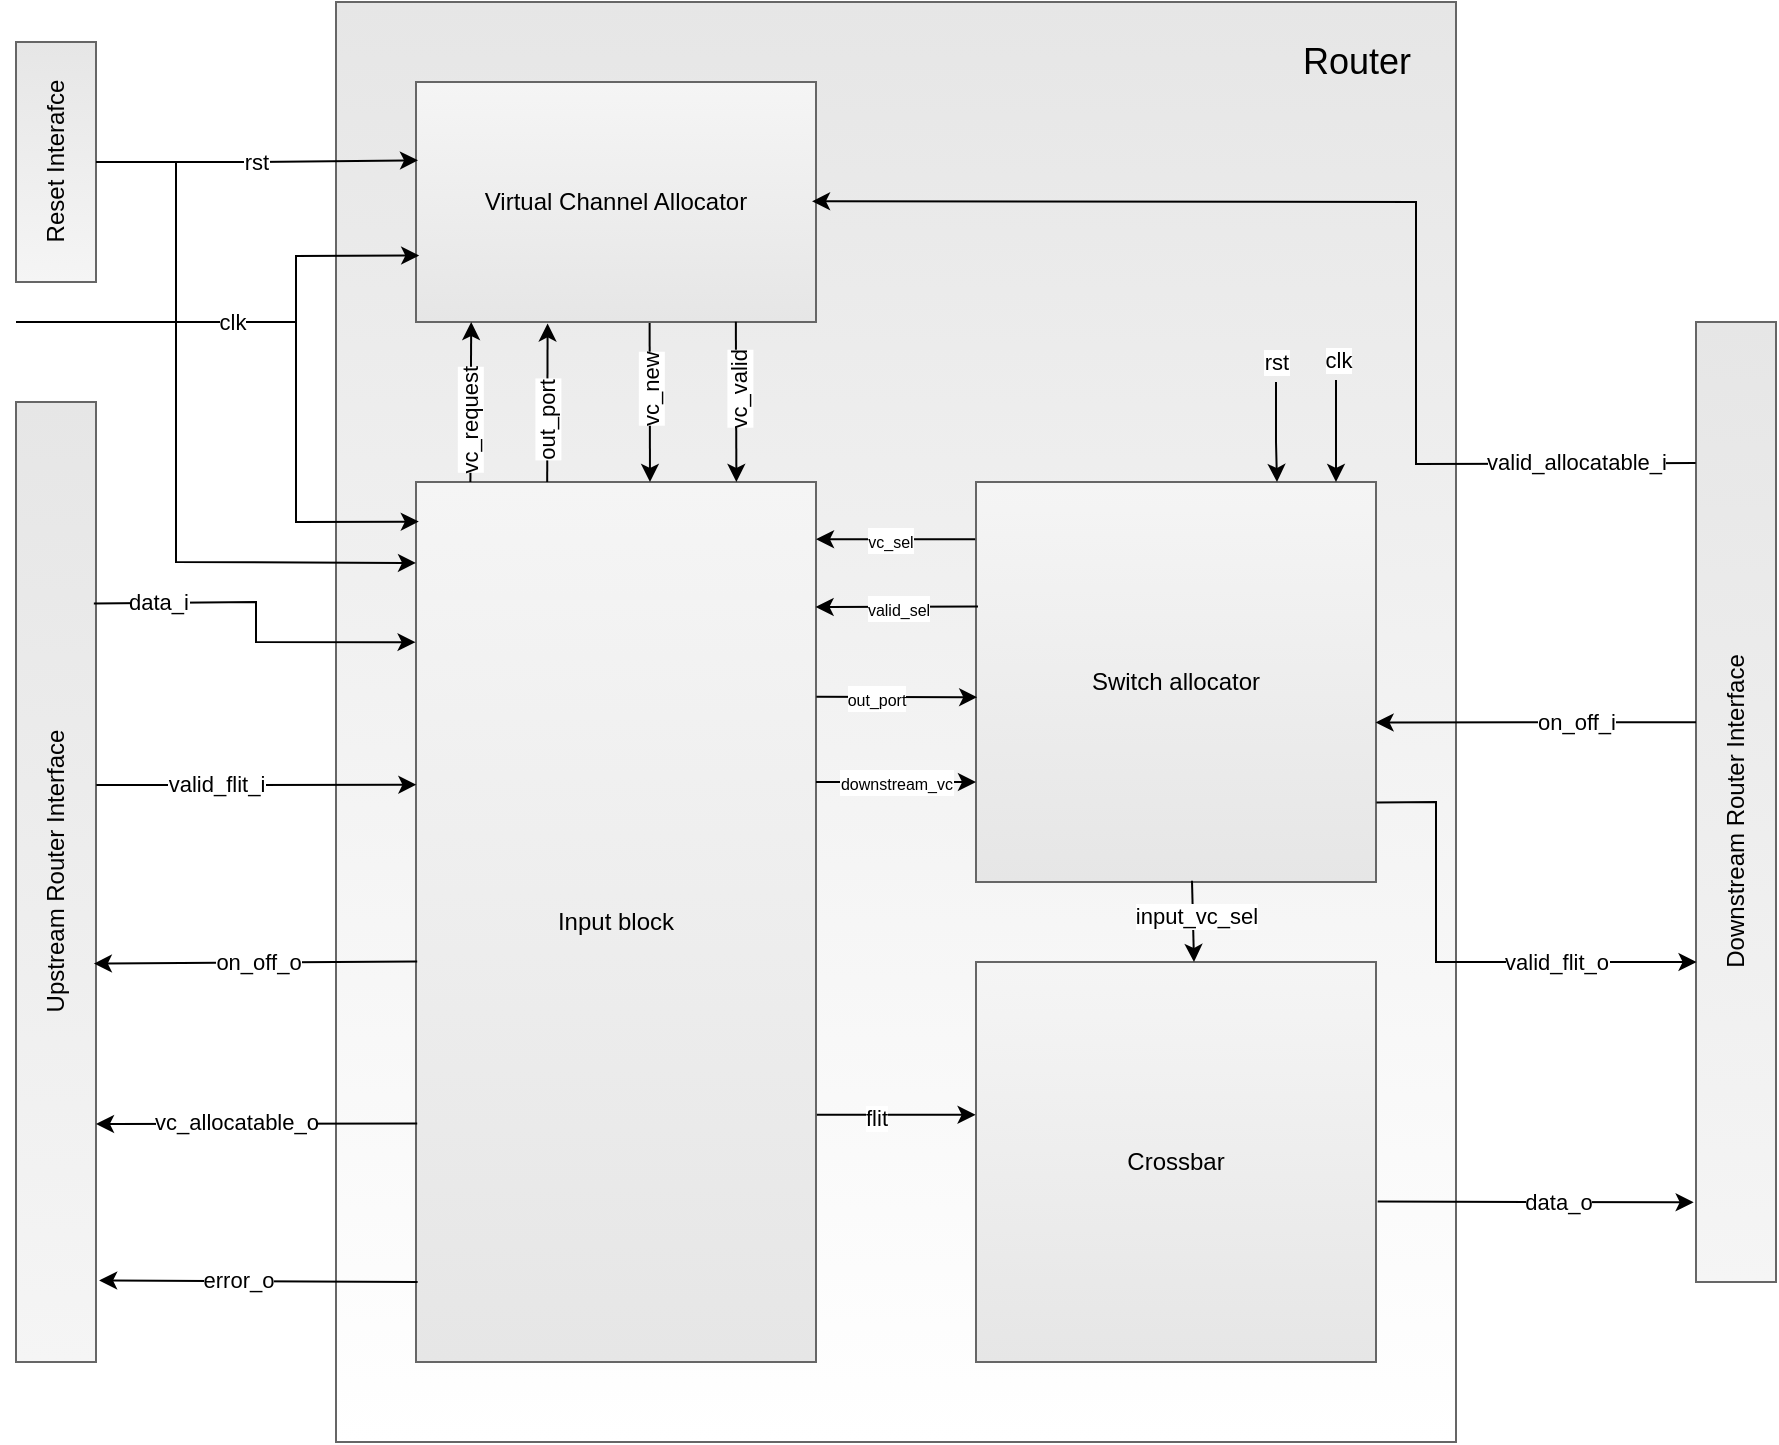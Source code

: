 <mxfile version="26.0.7">
  <diagram name="Page-1" id="lND7TX-oExwVLK9uiAMS">
    <mxGraphModel dx="2202" dy="1457" grid="1" gridSize="10" guides="1" tooltips="1" connect="1" arrows="1" fold="1" page="1" pageScale="1" pageWidth="850" pageHeight="1100" math="0" shadow="0">
      <root>
        <mxCell id="0" />
        <mxCell id="1" parent="0" />
        <mxCell id="jyfHK3mwszHoiOZQ5tla-5" value="" style="rounded=0;whiteSpace=wrap;html=1;fillColor=#FFFFFF;gradientColor=#E6E6E6;strokeColor=#666666;gradientDirection=north;" vertex="1" parent="1">
          <mxGeometry x="120" y="160" width="560" height="720" as="geometry" />
        </mxCell>
        <mxCell id="jyfHK3mwszHoiOZQ5tla-1" value="Input block" style="rounded=0;whiteSpace=wrap;html=1;fillColor=#f5f5f5;gradientColor=#E6E6E6;strokeColor=#666666;gradientDirection=south;" vertex="1" parent="1">
          <mxGeometry x="160" y="400" width="200" height="440" as="geometry" />
        </mxCell>
        <mxCell id="jyfHK3mwszHoiOZQ5tla-2" value="Virtual Channel Allocator" style="rounded=0;whiteSpace=wrap;html=1;fillColor=#f5f5f5;gradientColor=#E6E6E6;strokeColor=#666666;" vertex="1" parent="1">
          <mxGeometry x="160" y="200" width="200" height="120" as="geometry" />
        </mxCell>
        <mxCell id="jyfHK3mwszHoiOZQ5tla-3" value="Switch allocator" style="rounded=0;whiteSpace=wrap;html=1;fillColor=#f5f5f5;gradientColor=#E6E6E6;strokeColor=#666666;" vertex="1" parent="1">
          <mxGeometry x="440" y="400" width="200" height="200" as="geometry" />
        </mxCell>
        <mxCell id="jyfHK3mwszHoiOZQ5tla-4" value="Crossbar" style="rounded=0;whiteSpace=wrap;html=1;fillColor=#f5f5f5;gradientColor=#E6E6E6;strokeColor=#666666;" vertex="1" parent="1">
          <mxGeometry x="440" y="640" width="200" height="200" as="geometry" />
        </mxCell>
        <mxCell id="jyfHK3mwszHoiOZQ5tla-7" value="" style="rounded=0;whiteSpace=wrap;html=1;fillColor=#f5f5f5;gradientColor=#E6E6E6;strokeColor=#666666;gradientDirection=north;" vertex="1" parent="1">
          <mxGeometry x="-40" y="360" width="40" height="480" as="geometry" />
        </mxCell>
        <mxCell id="jyfHK3mwszHoiOZQ5tla-8" value="" style="rounded=0;whiteSpace=wrap;html=1;fillColor=#f5f5f5;gradientColor=#E6E6E6;strokeColor=#666666;gradientDirection=north;" vertex="1" parent="1">
          <mxGeometry x="800" y="320" width="40" height="480" as="geometry" />
        </mxCell>
        <mxCell id="jyfHK3mwszHoiOZQ5tla-9" value="" style="rounded=0;whiteSpace=wrap;html=1;fillColor=#f5f5f5;gradientColor=#E6E6E6;strokeColor=#666666;gradientDirection=north;" vertex="1" parent="1">
          <mxGeometry x="-40" y="180" width="40" height="120" as="geometry" />
        </mxCell>
        <mxCell id="jyfHK3mwszHoiOZQ5tla-10" value="rst" style="endArrow=classic;html=1;rounded=0;entryX=0.005;entryY=0.326;entryDx=0;entryDy=0;entryPerimeter=0;exitX=1;exitY=0.5;exitDx=0;exitDy=0;" edge="1" parent="1" source="jyfHK3mwszHoiOZQ5tla-9" target="jyfHK3mwszHoiOZQ5tla-2">
          <mxGeometry width="50" height="50" relative="1" as="geometry">
            <mxPoint x="240" y="300" as="sourcePoint" />
            <mxPoint x="290" y="250" as="targetPoint" />
            <Array as="points">
              <mxPoint x="80" y="240" />
            </Array>
            <mxPoint as="offset" />
          </mxGeometry>
        </mxCell>
        <mxCell id="jyfHK3mwszHoiOZQ5tla-12" value="" style="endArrow=classic;html=1;rounded=0;entryX=0.008;entryY=0.723;entryDx=0;entryDy=0;entryPerimeter=0;" edge="1" parent="1" target="jyfHK3mwszHoiOZQ5tla-2">
          <mxGeometry width="50" height="50" relative="1" as="geometry">
            <mxPoint x="-40" y="320" as="sourcePoint" />
            <mxPoint x="119" y="320" as="targetPoint" />
            <Array as="points">
              <mxPoint x="100" y="320" />
              <mxPoint x="100" y="287" />
            </Array>
          </mxGeometry>
        </mxCell>
        <mxCell id="jyfHK3mwszHoiOZQ5tla-13" value="clk" style="edgeLabel;html=1;align=center;verticalAlign=middle;resizable=0;points=[];" vertex="1" connectable="0" parent="jyfHK3mwszHoiOZQ5tla-12">
          <mxGeometry x="-0.79" relative="1" as="geometry">
            <mxPoint x="83" as="offset" />
          </mxGeometry>
        </mxCell>
        <mxCell id="jyfHK3mwszHoiOZQ5tla-14" value="" style="endArrow=classic;html=1;rounded=0;exitX=0.003;exitY=0.729;exitDx=0;exitDy=0;exitPerimeter=0;entryX=1.022;entryY=0.752;entryDx=0;entryDy=0;entryPerimeter=0;" edge="1" parent="1" source="jyfHK3mwszHoiOZQ5tla-1">
          <mxGeometry width="50" height="50" relative="1" as="geometry">
            <mxPoint x="159.52" y="720.32" as="sourcePoint" />
            <mxPoint x="-1.182e-13" y="720.96" as="targetPoint" />
          </mxGeometry>
        </mxCell>
        <mxCell id="jyfHK3mwszHoiOZQ5tla-21" value="vc_allocatable_o" style="edgeLabel;html=1;align=center;verticalAlign=middle;resizable=0;points=[];" vertex="1" connectable="0" parent="jyfHK3mwszHoiOZQ5tla-14">
          <mxGeometry x="-0.528" y="-1" relative="1" as="geometry">
            <mxPoint x="-53" as="offset" />
          </mxGeometry>
        </mxCell>
        <mxCell id="jyfHK3mwszHoiOZQ5tla-15" value="" style="endArrow=classic;html=1;rounded=0;exitX=0.003;exitY=0.545;exitDx=0;exitDy=0;exitPerimeter=0;entryX=0.973;entryY=0.585;entryDx=0;entryDy=0;entryPerimeter=0;" edge="1" parent="1" source="jyfHK3mwszHoiOZQ5tla-1" target="jyfHK3mwszHoiOZQ5tla-7">
          <mxGeometry width="50" height="50" relative="1" as="geometry">
            <mxPoint x="119.32" y="679.84" as="sourcePoint" />
            <mxPoint x="10.0" y="680.64" as="targetPoint" />
          </mxGeometry>
        </mxCell>
        <mxCell id="jyfHK3mwszHoiOZQ5tla-20" value="on_off_o" style="edgeLabel;html=1;align=center;verticalAlign=middle;resizable=0;points=[];" vertex="1" connectable="0" parent="jyfHK3mwszHoiOZQ5tla-15">
          <mxGeometry x="-0.212" relative="1" as="geometry">
            <mxPoint x="-16" as="offset" />
          </mxGeometry>
        </mxCell>
        <mxCell id="jyfHK3mwszHoiOZQ5tla-16" value="" style="endArrow=classic;html=1;rounded=0;entryX=0.001;entryY=0.344;entryDx=0;entryDy=0;entryPerimeter=0;exitX=1.004;exitY=0.399;exitDx=0;exitDy=0;exitPerimeter=0;" edge="1" parent="1" source="jyfHK3mwszHoiOZQ5tla-7" target="jyfHK3mwszHoiOZQ5tla-1">
          <mxGeometry width="50" height="50" relative="1" as="geometry">
            <mxPoint x="270" y="460" as="sourcePoint" />
            <mxPoint x="320" y="410" as="targetPoint" />
          </mxGeometry>
        </mxCell>
        <mxCell id="jyfHK3mwszHoiOZQ5tla-19" value="valid_flit_i" style="edgeLabel;html=1;align=center;verticalAlign=middle;resizable=0;points=[];" vertex="1" connectable="0" parent="jyfHK3mwszHoiOZQ5tla-16">
          <mxGeometry x="-0.357" y="1" relative="1" as="geometry">
            <mxPoint x="8" as="offset" />
          </mxGeometry>
        </mxCell>
        <mxCell id="jyfHK3mwszHoiOZQ5tla-17" value="" style="endArrow=classic;html=1;rounded=0;entryX=-0.001;entryY=0.182;entryDx=0;entryDy=0;entryPerimeter=0;exitX=0.973;exitY=0.21;exitDx=0;exitDy=0;exitPerimeter=0;" edge="1" parent="1" source="jyfHK3mwszHoiOZQ5tla-7" target="jyfHK3mwszHoiOZQ5tla-1">
          <mxGeometry width="50" height="50" relative="1" as="geometry">
            <mxPoint x="1" y="440" as="sourcePoint" />
            <mxPoint x="320" y="410" as="targetPoint" />
            <Array as="points">
              <mxPoint x="80" y="460" />
              <mxPoint x="80" y="480" />
            </Array>
          </mxGeometry>
        </mxCell>
        <mxCell id="jyfHK3mwszHoiOZQ5tla-18" value="data_i" style="edgeLabel;html=1;align=center;verticalAlign=middle;resizable=0;points=[];" vertex="1" connectable="0" parent="jyfHK3mwszHoiOZQ5tla-17">
          <mxGeometry x="-0.259" relative="1" as="geometry">
            <mxPoint x="-35" as="offset" />
          </mxGeometry>
        </mxCell>
        <mxCell id="jyfHK3mwszHoiOZQ5tla-22" value="" style="endArrow=classic;html=1;rounded=0;entryX=-0.029;entryY=0.917;entryDx=0;entryDy=0;entryPerimeter=0;exitX=1.004;exitY=0.599;exitDx=0;exitDy=0;exitPerimeter=0;" edge="1" parent="1" source="jyfHK3mwszHoiOZQ5tla-4" target="jyfHK3mwszHoiOZQ5tla-8">
          <mxGeometry width="50" height="50" relative="1" as="geometry">
            <mxPoint x="770" y="740" as="sourcePoint" />
            <mxPoint x="820" y="690" as="targetPoint" />
          </mxGeometry>
        </mxCell>
        <mxCell id="jyfHK3mwszHoiOZQ5tla-23" value="data_o" style="edgeLabel;html=1;align=center;verticalAlign=middle;resizable=0;points=[];" vertex="1" connectable="0" parent="jyfHK3mwszHoiOZQ5tla-22">
          <mxGeometry x="-0.436" relative="1" as="geometry">
            <mxPoint x="45" as="offset" />
          </mxGeometry>
        </mxCell>
        <mxCell id="jyfHK3mwszHoiOZQ5tla-24" value="" style="endArrow=classic;html=1;rounded=0;entryX=-0.018;entryY=0.667;entryDx=0;entryDy=0;entryPerimeter=0;exitX=1.001;exitY=0.801;exitDx=0;exitDy=0;exitPerimeter=0;" edge="1" parent="1" source="jyfHK3mwszHoiOZQ5tla-3">
          <mxGeometry width="50" height="50" relative="1" as="geometry">
            <mxPoint x="640" y="660.84" as="sourcePoint" />
            <mxPoint x="800.28" y="640" as="targetPoint" />
            <Array as="points">
              <mxPoint x="670" y="560" />
              <mxPoint x="670" y="640" />
            </Array>
          </mxGeometry>
        </mxCell>
        <mxCell id="jyfHK3mwszHoiOZQ5tla-25" value="valid_flit_o" style="edgeLabel;html=1;align=center;verticalAlign=middle;resizable=0;points=[];" vertex="1" connectable="0" parent="jyfHK3mwszHoiOZQ5tla-24">
          <mxGeometry x="-0.629" relative="1" as="geometry">
            <mxPoint x="60" y="65" as="offset" />
          </mxGeometry>
        </mxCell>
        <mxCell id="jyfHK3mwszHoiOZQ5tla-26" value="" style="endArrow=classic;html=1;rounded=0;entryX=0.999;entryY=0.601;entryDx=0;entryDy=0;entryPerimeter=0;exitX=0;exitY=0.417;exitDx=0;exitDy=0;exitPerimeter=0;" edge="1" parent="1" source="jyfHK3mwszHoiOZQ5tla-8" target="jyfHK3mwszHoiOZQ5tla-3">
          <mxGeometry width="50" height="50" relative="1" as="geometry">
            <mxPoint x="770" y="610" as="sourcePoint" />
            <mxPoint x="820" y="560" as="targetPoint" />
          </mxGeometry>
        </mxCell>
        <mxCell id="jyfHK3mwszHoiOZQ5tla-27" value="on_off_i" style="edgeLabel;html=1;align=center;verticalAlign=middle;resizable=0;points=[];" vertex="1" connectable="0" parent="jyfHK3mwszHoiOZQ5tla-26">
          <mxGeometry x="0.203" relative="1" as="geometry">
            <mxPoint x="36" as="offset" />
          </mxGeometry>
        </mxCell>
        <mxCell id="jyfHK3mwszHoiOZQ5tla-28" value="" style="endArrow=classic;html=1;rounded=0;entryX=0.99;entryY=0.497;entryDx=0;entryDy=0;entryPerimeter=0;exitX=-0.004;exitY=0.147;exitDx=0;exitDy=0;exitPerimeter=0;" edge="1" parent="1" source="jyfHK3mwszHoiOZQ5tla-8" target="jyfHK3mwszHoiOZQ5tla-2">
          <mxGeometry width="50" height="50" relative="1" as="geometry">
            <mxPoint x="510" y="440" as="sourcePoint" />
            <mxPoint x="560" y="390" as="targetPoint" />
            <Array as="points">
              <mxPoint x="660" y="391" />
              <mxPoint x="660" y="260" />
            </Array>
          </mxGeometry>
        </mxCell>
        <mxCell id="jyfHK3mwszHoiOZQ5tla-29" value="valid_allocatable_i" style="edgeLabel;html=1;align=center;verticalAlign=middle;resizable=0;points=[];" vertex="1" connectable="0" parent="jyfHK3mwszHoiOZQ5tla-28">
          <mxGeometry x="0.124" y="-1" relative="1" as="geometry">
            <mxPoint x="131" y="131" as="offset" />
          </mxGeometry>
        </mxCell>
        <mxCell id="jyfHK3mwszHoiOZQ5tla-30" value="" style="endArrow=classic;html=1;rounded=0;entryX=1.039;entryY=0.915;entryDx=0;entryDy=0;entryPerimeter=0;exitX=0.004;exitY=0.909;exitDx=0;exitDy=0;exitPerimeter=0;" edge="1" parent="1" source="jyfHK3mwszHoiOZQ5tla-1" target="jyfHK3mwszHoiOZQ5tla-7">
          <mxGeometry width="50" height="50" relative="1" as="geometry">
            <mxPoint x="70" y="810" as="sourcePoint" />
            <mxPoint x="120" y="760" as="targetPoint" />
          </mxGeometry>
        </mxCell>
        <mxCell id="jyfHK3mwszHoiOZQ5tla-31" value="error_o" style="edgeLabel;html=1;align=center;verticalAlign=middle;resizable=0;points=[];" vertex="1" connectable="0" parent="jyfHK3mwszHoiOZQ5tla-30">
          <mxGeometry x="0.131" y="-1" relative="1" as="geometry">
            <mxPoint as="offset" />
          </mxGeometry>
        </mxCell>
        <mxCell id="jyfHK3mwszHoiOZQ5tla-33" value="" style="endArrow=classic;html=1;rounded=0;entryX=0.155;entryY=0.001;entryDx=0;entryDy=0;entryPerimeter=0;" edge="1" parent="1">
          <mxGeometry width="50" height="50" relative="1" as="geometry">
            <mxPoint x="590" y="350" as="sourcePoint" />
            <mxPoint x="590.5" y="400" as="targetPoint" />
            <Array as="points">
              <mxPoint x="590" y="380" />
            </Array>
          </mxGeometry>
        </mxCell>
        <mxCell id="jyfHK3mwszHoiOZQ5tla-36" value="rst" style="edgeLabel;html=1;align=center;verticalAlign=middle;resizable=0;points=[];" vertex="1" connectable="0" parent="jyfHK3mwszHoiOZQ5tla-33">
          <mxGeometry x="-0.13" y="1" relative="1" as="geometry">
            <mxPoint x="-1" y="-32" as="offset" />
          </mxGeometry>
        </mxCell>
        <mxCell id="jyfHK3mwszHoiOZQ5tla-39" value="" style="endArrow=classic;html=1;rounded=0;entryX=0.349;entryY=0.002;entryDx=0;entryDy=0;entryPerimeter=0;" edge="1" parent="1">
          <mxGeometry width="50" height="50" relative="1" as="geometry">
            <mxPoint x="620" y="349" as="sourcePoint" />
            <mxPoint x="620" y="400" as="targetPoint" />
          </mxGeometry>
        </mxCell>
        <mxCell id="jyfHK3mwszHoiOZQ5tla-40" value="clk" style="edgeLabel;html=1;align=center;verticalAlign=middle;resizable=0;points=[];" vertex="1" connectable="0" parent="jyfHK3mwszHoiOZQ5tla-39">
          <mxGeometry x="-0.168" y="1" relative="1" as="geometry">
            <mxPoint y="-31" as="offset" />
          </mxGeometry>
        </mxCell>
        <mxCell id="jyfHK3mwszHoiOZQ5tla-45" value="" style="endArrow=classic;html=1;rounded=0;entryX=0.329;entryY=1.006;entryDx=0;entryDy=0;entryPerimeter=0;exitX=0.328;exitY=0;exitDx=0;exitDy=0;exitPerimeter=0;" edge="1" parent="1" source="jyfHK3mwszHoiOZQ5tla-1" target="jyfHK3mwszHoiOZQ5tla-2">
          <mxGeometry width="50" height="50" relative="1" as="geometry">
            <mxPoint x="280" y="400" as="sourcePoint" />
            <mxPoint x="357" y="321" as="targetPoint" />
          </mxGeometry>
        </mxCell>
        <mxCell id="jyfHK3mwszHoiOZQ5tla-55" value="out_port" style="edgeLabel;html=1;align=center;verticalAlign=middle;resizable=0;points=[];rotation=270;" vertex="1" connectable="0" parent="jyfHK3mwszHoiOZQ5tla-45">
          <mxGeometry x="0.02" relative="1" as="geometry">
            <mxPoint y="10" as="offset" />
          </mxGeometry>
        </mxCell>
        <mxCell id="jyfHK3mwszHoiOZQ5tla-46" value="" style="endArrow=classic;html=1;rounded=0;entryX=0.801;entryY=0;entryDx=0;entryDy=0;entryPerimeter=0;exitX=0.357;exitY=0.222;exitDx=0;exitDy=0;exitPerimeter=0;" edge="1" parent="1" source="jyfHK3mwszHoiOZQ5tla-5" target="jyfHK3mwszHoiOZQ5tla-1">
          <mxGeometry width="50" height="50" relative="1" as="geometry">
            <mxPoint x="263" y="420" as="sourcePoint" />
            <mxPoint x="340" y="341" as="targetPoint" />
          </mxGeometry>
        </mxCell>
        <mxCell id="jyfHK3mwszHoiOZQ5tla-57" value="vc_valid" style="edgeLabel;html=1;align=center;verticalAlign=middle;resizable=0;points=[];rotation=270;" vertex="1" connectable="0" parent="jyfHK3mwszHoiOZQ5tla-46">
          <mxGeometry x="-0.151" y="1" relative="1" as="geometry">
            <mxPoint as="offset" />
          </mxGeometry>
        </mxCell>
        <mxCell id="jyfHK3mwszHoiOZQ5tla-47" value="" style="endArrow=classic;html=1;rounded=0;entryX=0.585;entryY=0;entryDx=0;entryDy=0;entryPerimeter=0;exitX=0.584;exitY=1.004;exitDx=0;exitDy=0;exitPerimeter=0;" edge="1" parent="1" source="jyfHK3mwszHoiOZQ5tla-2" target="jyfHK3mwszHoiOZQ5tla-1">
          <mxGeometry width="50" height="50" relative="1" as="geometry">
            <mxPoint x="290.0" y="320.0" as="sourcePoint" />
            <mxPoint x="291.0" y="399.52" as="targetPoint" />
          </mxGeometry>
        </mxCell>
        <mxCell id="jyfHK3mwszHoiOZQ5tla-56" value="vc_new" style="edgeLabel;html=1;align=center;verticalAlign=middle;resizable=0;points=[];rotation=270;" vertex="1" connectable="0" parent="jyfHK3mwszHoiOZQ5tla-47">
          <mxGeometry x="-0.16" relative="1" as="geometry">
            <mxPoint as="offset" />
          </mxGeometry>
        </mxCell>
        <mxCell id="jyfHK3mwszHoiOZQ5tla-50" value="" style="endArrow=classic;html=1;rounded=0;entryX=0.138;entryY=1;entryDx=0;entryDy=0;entryPerimeter=0;exitX=0.136;exitY=0;exitDx=0;exitDy=0;exitPerimeter=0;" edge="1" parent="1" source="jyfHK3mwszHoiOZQ5tla-1" target="jyfHK3mwszHoiOZQ5tla-2">
          <mxGeometry width="50" height="50" relative="1" as="geometry">
            <mxPoint x="231" y="410" as="sourcePoint" />
            <mxPoint x="231" y="330" as="targetPoint" />
          </mxGeometry>
        </mxCell>
        <mxCell id="jyfHK3mwszHoiOZQ5tla-54" value="vc_request" style="edgeLabel;html=1;align=center;verticalAlign=middle;resizable=0;points=[];rotation=270;" vertex="1" connectable="0" parent="jyfHK3mwszHoiOZQ5tla-50">
          <mxGeometry x="0.022" y="1" relative="1" as="geometry">
            <mxPoint y="11" as="offset" />
          </mxGeometry>
        </mxCell>
        <mxCell id="jyfHK3mwszHoiOZQ5tla-52" value="" style="endArrow=classic;html=1;rounded=0;entryX=0.007;entryY=0.045;entryDx=0;entryDy=0;entryPerimeter=0;" edge="1" parent="1" target="jyfHK3mwszHoiOZQ5tla-1">
          <mxGeometry width="50" height="50" relative="1" as="geometry">
            <mxPoint x="100" y="320" as="sourcePoint" />
            <mxPoint x="260" y="420" as="targetPoint" />
            <Array as="points">
              <mxPoint x="100" y="420" />
            </Array>
          </mxGeometry>
        </mxCell>
        <mxCell id="jyfHK3mwszHoiOZQ5tla-53" value="" style="endArrow=classic;html=1;rounded=0;entryX=-0.01;entryY=0.092;entryDx=0;entryDy=0;entryPerimeter=0;" edge="1" parent="1">
          <mxGeometry width="50" height="50" relative="1" as="geometry">
            <mxPoint x="40" y="240" as="sourcePoint" />
            <mxPoint x="160" y="440.48" as="targetPoint" />
            <Array as="points">
              <mxPoint x="40" y="440" />
            </Array>
          </mxGeometry>
        </mxCell>
        <mxCell id="jyfHK3mwszHoiOZQ5tla-58" value="" style="endArrow=classic;html=1;rounded=0;entryX=0;entryY=0.75;entryDx=0;entryDy=0;" edge="1" parent="1" target="jyfHK3mwszHoiOZQ5tla-3">
          <mxGeometry width="50" height="50" relative="1" as="geometry">
            <mxPoint x="360" y="550" as="sourcePoint" />
            <mxPoint x="410" y="500" as="targetPoint" />
          </mxGeometry>
        </mxCell>
        <mxCell id="jyfHK3mwszHoiOZQ5tla-65" value="&lt;font style=&quot;font-size: 8px;&quot;&gt;downstream_vc&lt;/font&gt;" style="edgeLabel;html=1;align=center;verticalAlign=middle;resizable=0;points=[];" vertex="1" connectable="0" parent="jyfHK3mwszHoiOZQ5tla-58">
          <mxGeometry x="-0.355" relative="1" as="geometry">
            <mxPoint x="14" as="offset" />
          </mxGeometry>
        </mxCell>
        <mxCell id="jyfHK3mwszHoiOZQ5tla-59" value="" style="endArrow=classic;html=1;rounded=0;entryX=0.003;entryY=0.538;entryDx=0;entryDy=0;exitX=1.001;exitY=0.244;exitDx=0;exitDy=0;exitPerimeter=0;entryPerimeter=0;" edge="1" parent="1" source="jyfHK3mwszHoiOZQ5tla-1" target="jyfHK3mwszHoiOZQ5tla-3">
          <mxGeometry width="50" height="50" relative="1" as="geometry">
            <mxPoint x="360" y="550" as="sourcePoint" />
            <mxPoint x="410" y="500" as="targetPoint" />
          </mxGeometry>
        </mxCell>
        <mxCell id="jyfHK3mwszHoiOZQ5tla-64" value="&lt;font style=&quot;font-size: 8px;&quot;&gt;out_port&lt;/font&gt;" style="edgeLabel;html=1;align=center;verticalAlign=middle;resizable=0;points=[];" vertex="1" connectable="0" parent="jyfHK3mwszHoiOZQ5tla-59">
          <mxGeometry x="-0.252" relative="1" as="geometry">
            <mxPoint as="offset" />
          </mxGeometry>
        </mxCell>
        <mxCell id="jyfHK3mwszHoiOZQ5tla-60" value="" style="endArrow=classic;html=1;rounded=0;entryX=0.999;entryY=0.142;entryDx=0;entryDy=0;entryPerimeter=0;exitX=0.005;exitY=0.311;exitDx=0;exitDy=0;exitPerimeter=0;" edge="1" parent="1" source="jyfHK3mwszHoiOZQ5tla-3" target="jyfHK3mwszHoiOZQ5tla-1">
          <mxGeometry width="50" height="50" relative="1" as="geometry">
            <mxPoint x="360" y="550" as="sourcePoint" />
            <mxPoint x="410" y="500" as="targetPoint" />
          </mxGeometry>
        </mxCell>
        <mxCell id="jyfHK3mwszHoiOZQ5tla-63" value="&lt;font style=&quot;font-size: 8px;&quot;&gt;valid_sel&lt;/font&gt;" style="edgeLabel;html=1;align=center;verticalAlign=middle;resizable=0;points=[];" vertex="1" connectable="0" parent="jyfHK3mwszHoiOZQ5tla-60">
          <mxGeometry x="0.175" relative="1" as="geometry">
            <mxPoint x="7" as="offset" />
          </mxGeometry>
        </mxCell>
        <mxCell id="jyfHK3mwszHoiOZQ5tla-61" value="" style="endArrow=classic;html=1;rounded=0;entryX=1;entryY=0.065;entryDx=0;entryDy=0;entryPerimeter=0;exitX=-0.002;exitY=0.143;exitDx=0;exitDy=0;exitPerimeter=0;" edge="1" parent="1" source="jyfHK3mwszHoiOZQ5tla-3" target="jyfHK3mwszHoiOZQ5tla-1">
          <mxGeometry width="50" height="50" relative="1" as="geometry">
            <mxPoint x="360" y="550" as="sourcePoint" />
            <mxPoint x="410" y="500" as="targetPoint" />
          </mxGeometry>
        </mxCell>
        <mxCell id="jyfHK3mwszHoiOZQ5tla-62" value="&lt;font style=&quot;font-size: 8px;&quot;&gt;vc_sel&lt;/font&gt;" style="edgeLabel;html=1;align=center;verticalAlign=middle;resizable=0;points=[];" vertex="1" connectable="0" parent="jyfHK3mwszHoiOZQ5tla-61">
          <mxGeometry x="0.076" relative="1" as="geometry">
            <mxPoint as="offset" />
          </mxGeometry>
        </mxCell>
        <mxCell id="jyfHK3mwszHoiOZQ5tla-66" value="" style="endArrow=classic;html=1;rounded=0;entryX=-0.001;entryY=0.382;entryDx=0;entryDy=0;entryPerimeter=0;exitX=1.002;exitY=0.719;exitDx=0;exitDy=0;exitPerimeter=0;" edge="1" parent="1" source="jyfHK3mwszHoiOZQ5tla-1" target="jyfHK3mwszHoiOZQ5tla-4">
          <mxGeometry width="50" height="50" relative="1" as="geometry">
            <mxPoint x="380" y="770" as="sourcePoint" />
            <mxPoint x="430" y="720" as="targetPoint" />
          </mxGeometry>
        </mxCell>
        <mxCell id="jyfHK3mwszHoiOZQ5tla-67" value="flit" style="edgeLabel;html=1;align=center;verticalAlign=middle;resizable=0;points=[];" vertex="1" connectable="0" parent="jyfHK3mwszHoiOZQ5tla-66">
          <mxGeometry x="-0.268" y="-1" relative="1" as="geometry">
            <mxPoint as="offset" />
          </mxGeometry>
        </mxCell>
        <mxCell id="jyfHK3mwszHoiOZQ5tla-68" value="" style="endArrow=classic;html=1;rounded=0;entryX=0.545;entryY=0;entryDx=0;entryDy=0;entryPerimeter=0;exitX=0.54;exitY=0.997;exitDx=0;exitDy=0;exitPerimeter=0;" edge="1" parent="1" source="jyfHK3mwszHoiOZQ5tla-3" target="jyfHK3mwszHoiOZQ5tla-4">
          <mxGeometry width="50" height="50" relative="1" as="geometry">
            <mxPoint x="380" y="660" as="sourcePoint" />
            <mxPoint x="430" y="610" as="targetPoint" />
          </mxGeometry>
        </mxCell>
        <mxCell id="jyfHK3mwszHoiOZQ5tla-69" value="input_vc_sel" style="edgeLabel;html=1;align=center;verticalAlign=middle;resizable=0;points=[];" vertex="1" connectable="0" parent="jyfHK3mwszHoiOZQ5tla-68">
          <mxGeometry x="-0.149" y="1" relative="1" as="geometry">
            <mxPoint as="offset" />
          </mxGeometry>
        </mxCell>
        <mxCell id="jyfHK3mwszHoiOZQ5tla-70" value="Reset Interafce" style="text;html=1;align=center;verticalAlign=middle;resizable=0;points=[];autosize=1;strokeColor=none;fillColor=none;rotation=270;" vertex="1" parent="1">
          <mxGeometry x="-70" y="225" width="100" height="30" as="geometry" />
        </mxCell>
        <mxCell id="jyfHK3mwszHoiOZQ5tla-71" value="Upstream Router Interface" style="text;html=1;align=center;verticalAlign=middle;resizable=0;points=[];autosize=1;strokeColor=none;fillColor=none;rotation=270;" vertex="1" parent="1">
          <mxGeometry x="-100" y="580" width="160" height="30" as="geometry" />
        </mxCell>
        <mxCell id="jyfHK3mwszHoiOZQ5tla-72" value="Downstream Router Interface" style="text;html=1;align=center;verticalAlign=middle;resizable=0;points=[];autosize=1;strokeColor=none;fillColor=none;rotation=270;" vertex="1" parent="1">
          <mxGeometry x="730" y="550" width="180" height="30" as="geometry" />
        </mxCell>
        <mxCell id="jyfHK3mwszHoiOZQ5tla-73" value="&lt;font style=&quot;font-size: 18px;&quot;&gt;Router&lt;/font&gt;" style="text;html=1;align=center;verticalAlign=middle;resizable=0;points=[];autosize=1;strokeColor=none;fillColor=none;" vertex="1" parent="1">
          <mxGeometry x="590" y="170" width="80" height="40" as="geometry" />
        </mxCell>
      </root>
    </mxGraphModel>
  </diagram>
</mxfile>
